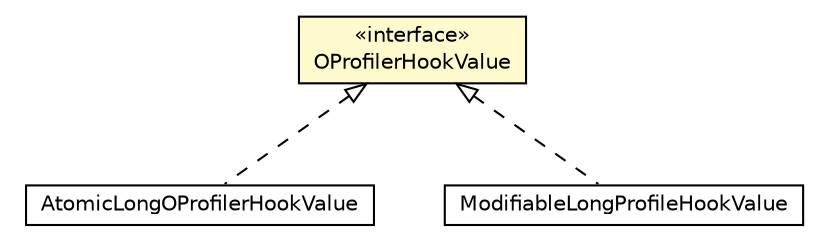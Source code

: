 #!/usr/local/bin/dot
#
# Class diagram 
# Generated by UMLGraph version R5_6-24-gf6e263 (http://www.umlgraph.org/)
#

digraph G {
	edge [fontname="Helvetica",fontsize=10,labelfontname="Helvetica",labelfontsize=10];
	node [fontname="Helvetica",fontsize=10,shape=plaintext];
	nodesep=0.25;
	ranksep=0.5;
	// com.orientechnologies.common.profiler.AtomicLongOProfilerHookValue
	c1438156 [label=<<table title="com.orientechnologies.common.profiler.AtomicLongOProfilerHookValue" border="0" cellborder="1" cellspacing="0" cellpadding="2" port="p" href="./AtomicLongOProfilerHookValue.html">
		<tr><td><table border="0" cellspacing="0" cellpadding="1">
<tr><td align="center" balign="center"> AtomicLongOProfilerHookValue </td></tr>
		</table></td></tr>
		</table>>, URL="./AtomicLongOProfilerHookValue.html", fontname="Helvetica", fontcolor="black", fontsize=10.0];
	// com.orientechnologies.common.profiler.OAbstractProfiler.OProfilerHookValue
	c1438161 [label=<<table title="com.orientechnologies.common.profiler.OAbstractProfiler.OProfilerHookValue" border="0" cellborder="1" cellspacing="0" cellpadding="2" port="p" bgcolor="lemonChiffon" href="./OAbstractProfiler.OProfilerHookValue.html">
		<tr><td><table border="0" cellspacing="0" cellpadding="1">
<tr><td align="center" balign="center"> &#171;interface&#187; </td></tr>
<tr><td align="center" balign="center"> OProfilerHookValue </td></tr>
		</table></td></tr>
		</table>>, URL="./OAbstractProfiler.OProfilerHookValue.html", fontname="Helvetica", fontcolor="black", fontsize=10.0];
	// com.orientechnologies.common.profiler.ModifiableLongProfileHookValue
	c1438165 [label=<<table title="com.orientechnologies.common.profiler.ModifiableLongProfileHookValue" border="0" cellborder="1" cellspacing="0" cellpadding="2" port="p" href="./ModifiableLongProfileHookValue.html">
		<tr><td><table border="0" cellspacing="0" cellpadding="1">
<tr><td align="center" balign="center"> ModifiableLongProfileHookValue </td></tr>
		</table></td></tr>
		</table>>, URL="./ModifiableLongProfileHookValue.html", fontname="Helvetica", fontcolor="black", fontsize=10.0];
	//com.orientechnologies.common.profiler.AtomicLongOProfilerHookValue implements com.orientechnologies.common.profiler.OAbstractProfiler.OProfilerHookValue
	c1438161:p -> c1438156:p [dir=back,arrowtail=empty,style=dashed];
	//com.orientechnologies.common.profiler.ModifiableLongProfileHookValue implements com.orientechnologies.common.profiler.OAbstractProfiler.OProfilerHookValue
	c1438161:p -> c1438165:p [dir=back,arrowtail=empty,style=dashed];
}

